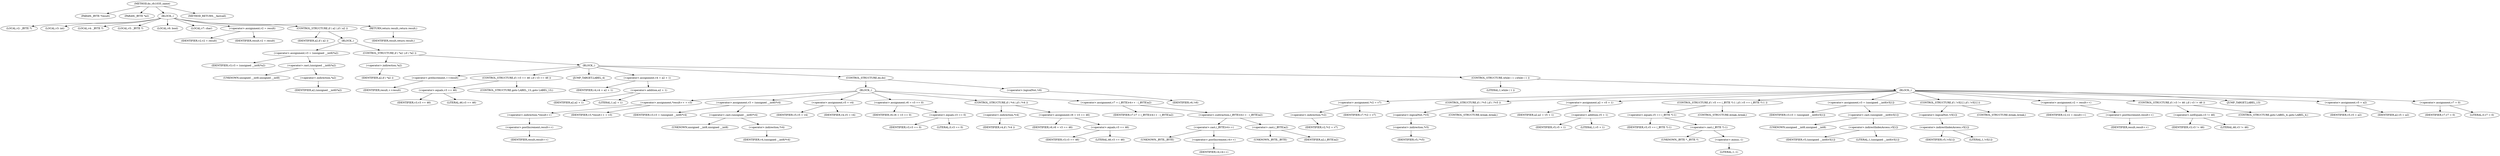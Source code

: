 digraph do_rfc1035_name {  
"1000107" [label = "(METHOD,do_rfc1035_name)" ]
"1000108" [label = "(PARAM,_BYTE *result)" ]
"1000109" [label = "(PARAM,_BYTE *a2)" ]
"1000110" [label = "(BLOCK,,)" ]
"1000111" [label = "(LOCAL,v2: _BYTE *)" ]
"1000112" [label = "(LOCAL,v3: int)" ]
"1000113" [label = "(LOCAL,v4: _BYTE *)" ]
"1000114" [label = "(LOCAL,v5: _BYTE *)" ]
"1000115" [label = "(LOCAL,v6: bool)" ]
"1000116" [label = "(LOCAL,v7: char)" ]
"1000117" [label = "(<operator>.assignment,v2 = result)" ]
"1000118" [label = "(IDENTIFIER,v2,v2 = result)" ]
"1000119" [label = "(IDENTIFIER,result,v2 = result)" ]
"1000120" [label = "(CONTROL_STRUCTURE,if ( a2 ),if ( a2 ))" ]
"1000121" [label = "(IDENTIFIER,a2,if ( a2 ))" ]
"1000122" [label = "(BLOCK,,)" ]
"1000123" [label = "(<operator>.assignment,v3 = (unsigned __int8)*a2)" ]
"1000124" [label = "(IDENTIFIER,v3,v3 = (unsigned __int8)*a2)" ]
"1000125" [label = "(<operator>.cast,(unsigned __int8)*a2)" ]
"1000126" [label = "(UNKNOWN,unsigned __int8,unsigned __int8)" ]
"1000127" [label = "(<operator>.indirection,*a2)" ]
"1000128" [label = "(IDENTIFIER,a2,(unsigned __int8)*a2)" ]
"1000129" [label = "(CONTROL_STRUCTURE,if ( *a2 ),if ( *a2 ))" ]
"1000130" [label = "(<operator>.indirection,*a2)" ]
"1000131" [label = "(IDENTIFIER,a2,if ( *a2 ))" ]
"1000132" [label = "(BLOCK,,)" ]
"1000133" [label = "(<operator>.preIncrement,++result)" ]
"1000134" [label = "(IDENTIFIER,result,++result)" ]
"1000135" [label = "(CONTROL_STRUCTURE,if ( v3 == 46 ),if ( v3 == 46 ))" ]
"1000136" [label = "(<operator>.equals,v3 == 46)" ]
"1000137" [label = "(IDENTIFIER,v3,v3 == 46)" ]
"1000138" [label = "(LITERAL,46,v3 == 46)" ]
"1000139" [label = "(CONTROL_STRUCTURE,goto LABEL_13;,goto LABEL_13;)" ]
"1000140" [label = "(JUMP_TARGET,LABEL_4)" ]
"1000141" [label = "(<operator>.assignment,v4 = a2 + 1)" ]
"1000142" [label = "(IDENTIFIER,v4,v4 = a2 + 1)" ]
"1000143" [label = "(<operator>.addition,a2 + 1)" ]
"1000144" [label = "(IDENTIFIER,a2,a2 + 1)" ]
"1000145" [label = "(LITERAL,1,a2 + 1)" ]
"1000146" [label = "(CONTROL_STRUCTURE,do,do)" ]
"1000147" [label = "(BLOCK,,)" ]
"1000148" [label = "(<operator>.assignment,*result++ = v3)" ]
"1000149" [label = "(<operator>.indirection,*result++)" ]
"1000150" [label = "(<operator>.postIncrement,result++)" ]
"1000151" [label = "(IDENTIFIER,result,result++)" ]
"1000152" [label = "(IDENTIFIER,v3,*result++ = v3)" ]
"1000153" [label = "(<operator>.assignment,v3 = (unsigned __int8)*v4)" ]
"1000154" [label = "(IDENTIFIER,v3,v3 = (unsigned __int8)*v4)" ]
"1000155" [label = "(<operator>.cast,(unsigned __int8)*v4)" ]
"1000156" [label = "(UNKNOWN,unsigned __int8,unsigned __int8)" ]
"1000157" [label = "(<operator>.indirection,*v4)" ]
"1000158" [label = "(IDENTIFIER,v4,(unsigned __int8)*v4)" ]
"1000159" [label = "(<operator>.assignment,v5 = v4)" ]
"1000160" [label = "(IDENTIFIER,v5,v5 = v4)" ]
"1000161" [label = "(IDENTIFIER,v4,v5 = v4)" ]
"1000162" [label = "(<operator>.assignment,v6 = v3 == 0)" ]
"1000163" [label = "(IDENTIFIER,v6,v6 = v3 == 0)" ]
"1000164" [label = "(<operator>.equals,v3 == 0)" ]
"1000165" [label = "(IDENTIFIER,v3,v3 == 0)" ]
"1000166" [label = "(LITERAL,0,v3 == 0)" ]
"1000167" [label = "(CONTROL_STRUCTURE,if ( *v4 ),if ( *v4 ))" ]
"1000168" [label = "(<operator>.indirection,*v4)" ]
"1000169" [label = "(IDENTIFIER,v4,if ( *v4 ))" ]
"1000170" [label = "(<operator>.assignment,v6 = v3 == 46)" ]
"1000171" [label = "(IDENTIFIER,v6,v6 = v3 == 46)" ]
"1000172" [label = "(<operator>.equals,v3 == 46)" ]
"1000173" [label = "(IDENTIFIER,v3,v3 == 46)" ]
"1000174" [label = "(LITERAL,46,v3 == 46)" ]
"1000175" [label = "(<operator>.assignment,v7 = (_BYTE)v4++ - (_BYTE)a2)" ]
"1000176" [label = "(IDENTIFIER,v7,v7 = (_BYTE)v4++ - (_BYTE)a2)" ]
"1000177" [label = "(<operator>.subtraction,(_BYTE)v4++ - (_BYTE)a2)" ]
"1000178" [label = "(<operator>.cast,(_BYTE)v4++)" ]
"1000179" [label = "(UNKNOWN,_BYTE,_BYTE)" ]
"1000180" [label = "(<operator>.postIncrement,v4++)" ]
"1000181" [label = "(IDENTIFIER,v4,v4++)" ]
"1000182" [label = "(<operator>.cast,(_BYTE)a2)" ]
"1000183" [label = "(UNKNOWN,_BYTE,_BYTE)" ]
"1000184" [label = "(IDENTIFIER,a2,(_BYTE)a2)" ]
"1000185" [label = "(<operator>.logicalNot,!v6)" ]
"1000186" [label = "(IDENTIFIER,v6,!v6)" ]
"1000187" [label = "(CONTROL_STRUCTURE,while ( 1 ),while ( 1 ))" ]
"1000188" [label = "(LITERAL,1,while ( 1 ))" ]
"1000189" [label = "(BLOCK,,)" ]
"1000190" [label = "(<operator>.assignment,*v2 = v7)" ]
"1000191" [label = "(<operator>.indirection,*v2)" ]
"1000192" [label = "(IDENTIFIER,v2,*v2 = v7)" ]
"1000193" [label = "(IDENTIFIER,v7,*v2 = v7)" ]
"1000194" [label = "(CONTROL_STRUCTURE,if ( !*v5 ),if ( !*v5 ))" ]
"1000195" [label = "(<operator>.logicalNot,!*v5)" ]
"1000196" [label = "(<operator>.indirection,*v5)" ]
"1000197" [label = "(IDENTIFIER,v5,!*v5)" ]
"1000198" [label = "(CONTROL_STRUCTURE,break;,break;)" ]
"1000199" [label = "(<operator>.assignment,a2 = v5 + 1)" ]
"1000200" [label = "(IDENTIFIER,a2,a2 = v5 + 1)" ]
"1000201" [label = "(<operator>.addition,v5 + 1)" ]
"1000202" [label = "(IDENTIFIER,v5,v5 + 1)" ]
"1000203" [label = "(LITERAL,1,v5 + 1)" ]
"1000204" [label = "(CONTROL_STRUCTURE,if ( v5 == (_BYTE *)-1 ),if ( v5 == (_BYTE *)-1 ))" ]
"1000205" [label = "(<operator>.equals,v5 == (_BYTE *)-1)" ]
"1000206" [label = "(IDENTIFIER,v5,v5 == (_BYTE *)-1)" ]
"1000207" [label = "(<operator>.cast,(_BYTE *)-1)" ]
"1000208" [label = "(UNKNOWN,_BYTE *,_BYTE *)" ]
"1000209" [label = "(<operator>.minus,-1)" ]
"1000210" [label = "(LITERAL,1,-1)" ]
"1000211" [label = "(CONTROL_STRUCTURE,break;,break;)" ]
"1000212" [label = "(<operator>.assignment,v3 = (unsigned __int8)v5[1])" ]
"1000213" [label = "(IDENTIFIER,v3,v3 = (unsigned __int8)v5[1])" ]
"1000214" [label = "(<operator>.cast,(unsigned __int8)v5[1])" ]
"1000215" [label = "(UNKNOWN,unsigned __int8,unsigned __int8)" ]
"1000216" [label = "(<operator>.indirectIndexAccess,v5[1])" ]
"1000217" [label = "(IDENTIFIER,v5,(unsigned __int8)v5[1])" ]
"1000218" [label = "(LITERAL,1,(unsigned __int8)v5[1])" ]
"1000219" [label = "(CONTROL_STRUCTURE,if ( !v5[1] ),if ( !v5[1] ))" ]
"1000220" [label = "(<operator>.logicalNot,!v5[1])" ]
"1000221" [label = "(<operator>.indirectIndexAccess,v5[1])" ]
"1000222" [label = "(IDENTIFIER,v5,!v5[1])" ]
"1000223" [label = "(LITERAL,1,!v5[1])" ]
"1000224" [label = "(CONTROL_STRUCTURE,break;,break;)" ]
"1000225" [label = "(<operator>.assignment,v2 = result++)" ]
"1000226" [label = "(IDENTIFIER,v2,v2 = result++)" ]
"1000227" [label = "(<operator>.postIncrement,result++)" ]
"1000228" [label = "(IDENTIFIER,result,result++)" ]
"1000229" [label = "(CONTROL_STRUCTURE,if ( v3 != 46 ),if ( v3 != 46 ))" ]
"1000230" [label = "(<operator>.notEquals,v3 != 46)" ]
"1000231" [label = "(IDENTIFIER,v3,v3 != 46)" ]
"1000232" [label = "(LITERAL,46,v3 != 46)" ]
"1000233" [label = "(CONTROL_STRUCTURE,goto LABEL_4;,goto LABEL_4;)" ]
"1000234" [label = "(JUMP_TARGET,LABEL_13)" ]
"1000235" [label = "(<operator>.assignment,v5 = a2)" ]
"1000236" [label = "(IDENTIFIER,v5,v5 = a2)" ]
"1000237" [label = "(IDENTIFIER,a2,v5 = a2)" ]
"1000238" [label = "(<operator>.assignment,v7 = 0)" ]
"1000239" [label = "(IDENTIFIER,v7,v7 = 0)" ]
"1000240" [label = "(LITERAL,0,v7 = 0)" ]
"1000241" [label = "(RETURN,return result;,return result;)" ]
"1000242" [label = "(IDENTIFIER,result,return result;)" ]
"1000243" [label = "(METHOD_RETURN,__fastcall)" ]
  "1000107" -> "1000108" 
  "1000107" -> "1000109" 
  "1000107" -> "1000110" 
  "1000107" -> "1000243" 
  "1000110" -> "1000111" 
  "1000110" -> "1000112" 
  "1000110" -> "1000113" 
  "1000110" -> "1000114" 
  "1000110" -> "1000115" 
  "1000110" -> "1000116" 
  "1000110" -> "1000117" 
  "1000110" -> "1000120" 
  "1000110" -> "1000241" 
  "1000117" -> "1000118" 
  "1000117" -> "1000119" 
  "1000120" -> "1000121" 
  "1000120" -> "1000122" 
  "1000122" -> "1000123" 
  "1000122" -> "1000129" 
  "1000123" -> "1000124" 
  "1000123" -> "1000125" 
  "1000125" -> "1000126" 
  "1000125" -> "1000127" 
  "1000127" -> "1000128" 
  "1000129" -> "1000130" 
  "1000129" -> "1000132" 
  "1000130" -> "1000131" 
  "1000132" -> "1000133" 
  "1000132" -> "1000135" 
  "1000132" -> "1000140" 
  "1000132" -> "1000141" 
  "1000132" -> "1000146" 
  "1000132" -> "1000187" 
  "1000133" -> "1000134" 
  "1000135" -> "1000136" 
  "1000135" -> "1000139" 
  "1000136" -> "1000137" 
  "1000136" -> "1000138" 
  "1000141" -> "1000142" 
  "1000141" -> "1000143" 
  "1000143" -> "1000144" 
  "1000143" -> "1000145" 
  "1000146" -> "1000147" 
  "1000146" -> "1000185" 
  "1000147" -> "1000148" 
  "1000147" -> "1000153" 
  "1000147" -> "1000159" 
  "1000147" -> "1000162" 
  "1000147" -> "1000167" 
  "1000147" -> "1000175" 
  "1000148" -> "1000149" 
  "1000148" -> "1000152" 
  "1000149" -> "1000150" 
  "1000150" -> "1000151" 
  "1000153" -> "1000154" 
  "1000153" -> "1000155" 
  "1000155" -> "1000156" 
  "1000155" -> "1000157" 
  "1000157" -> "1000158" 
  "1000159" -> "1000160" 
  "1000159" -> "1000161" 
  "1000162" -> "1000163" 
  "1000162" -> "1000164" 
  "1000164" -> "1000165" 
  "1000164" -> "1000166" 
  "1000167" -> "1000168" 
  "1000167" -> "1000170" 
  "1000168" -> "1000169" 
  "1000170" -> "1000171" 
  "1000170" -> "1000172" 
  "1000172" -> "1000173" 
  "1000172" -> "1000174" 
  "1000175" -> "1000176" 
  "1000175" -> "1000177" 
  "1000177" -> "1000178" 
  "1000177" -> "1000182" 
  "1000178" -> "1000179" 
  "1000178" -> "1000180" 
  "1000180" -> "1000181" 
  "1000182" -> "1000183" 
  "1000182" -> "1000184" 
  "1000185" -> "1000186" 
  "1000187" -> "1000188" 
  "1000187" -> "1000189" 
  "1000189" -> "1000190" 
  "1000189" -> "1000194" 
  "1000189" -> "1000199" 
  "1000189" -> "1000204" 
  "1000189" -> "1000212" 
  "1000189" -> "1000219" 
  "1000189" -> "1000225" 
  "1000189" -> "1000229" 
  "1000189" -> "1000234" 
  "1000189" -> "1000235" 
  "1000189" -> "1000238" 
  "1000190" -> "1000191" 
  "1000190" -> "1000193" 
  "1000191" -> "1000192" 
  "1000194" -> "1000195" 
  "1000194" -> "1000198" 
  "1000195" -> "1000196" 
  "1000196" -> "1000197" 
  "1000199" -> "1000200" 
  "1000199" -> "1000201" 
  "1000201" -> "1000202" 
  "1000201" -> "1000203" 
  "1000204" -> "1000205" 
  "1000204" -> "1000211" 
  "1000205" -> "1000206" 
  "1000205" -> "1000207" 
  "1000207" -> "1000208" 
  "1000207" -> "1000209" 
  "1000209" -> "1000210" 
  "1000212" -> "1000213" 
  "1000212" -> "1000214" 
  "1000214" -> "1000215" 
  "1000214" -> "1000216" 
  "1000216" -> "1000217" 
  "1000216" -> "1000218" 
  "1000219" -> "1000220" 
  "1000219" -> "1000224" 
  "1000220" -> "1000221" 
  "1000221" -> "1000222" 
  "1000221" -> "1000223" 
  "1000225" -> "1000226" 
  "1000225" -> "1000227" 
  "1000227" -> "1000228" 
  "1000229" -> "1000230" 
  "1000229" -> "1000233" 
  "1000230" -> "1000231" 
  "1000230" -> "1000232" 
  "1000235" -> "1000236" 
  "1000235" -> "1000237" 
  "1000238" -> "1000239" 
  "1000238" -> "1000240" 
  "1000241" -> "1000242" 
}
